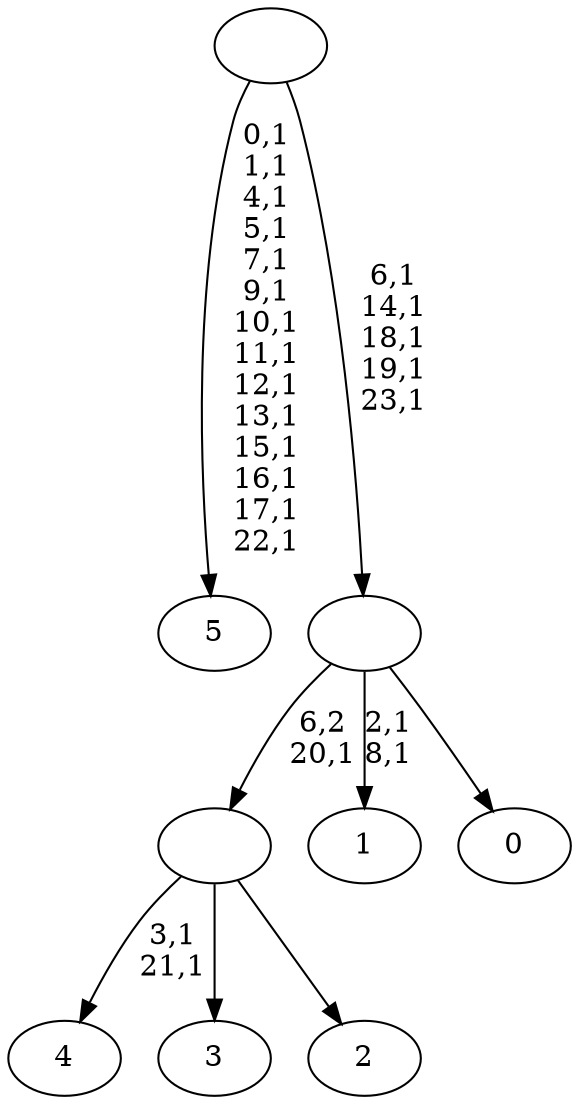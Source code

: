 digraph T {
	30 [label="5"]
	15 [label="4"]
	12 [label="3"]
	11 [label="2"]
	10 [label=""]
	9 [label="1"]
	6 [label="0"]
	5 [label=""]
	0 [label=""]
	10 -> 15 [label="3,1\n21,1"]
	10 -> 12 [label=""]
	10 -> 11 [label=""]
	5 -> 9 [label="2,1\n8,1"]
	5 -> 10 [label="6,2\n20,1"]
	5 -> 6 [label=""]
	0 -> 5 [label="6,1\n14,1\n18,1\n19,1\n23,1"]
	0 -> 30 [label="0,1\n1,1\n4,1\n5,1\n7,1\n9,1\n10,1\n11,1\n12,1\n13,1\n15,1\n16,1\n17,1\n22,1"]
}

